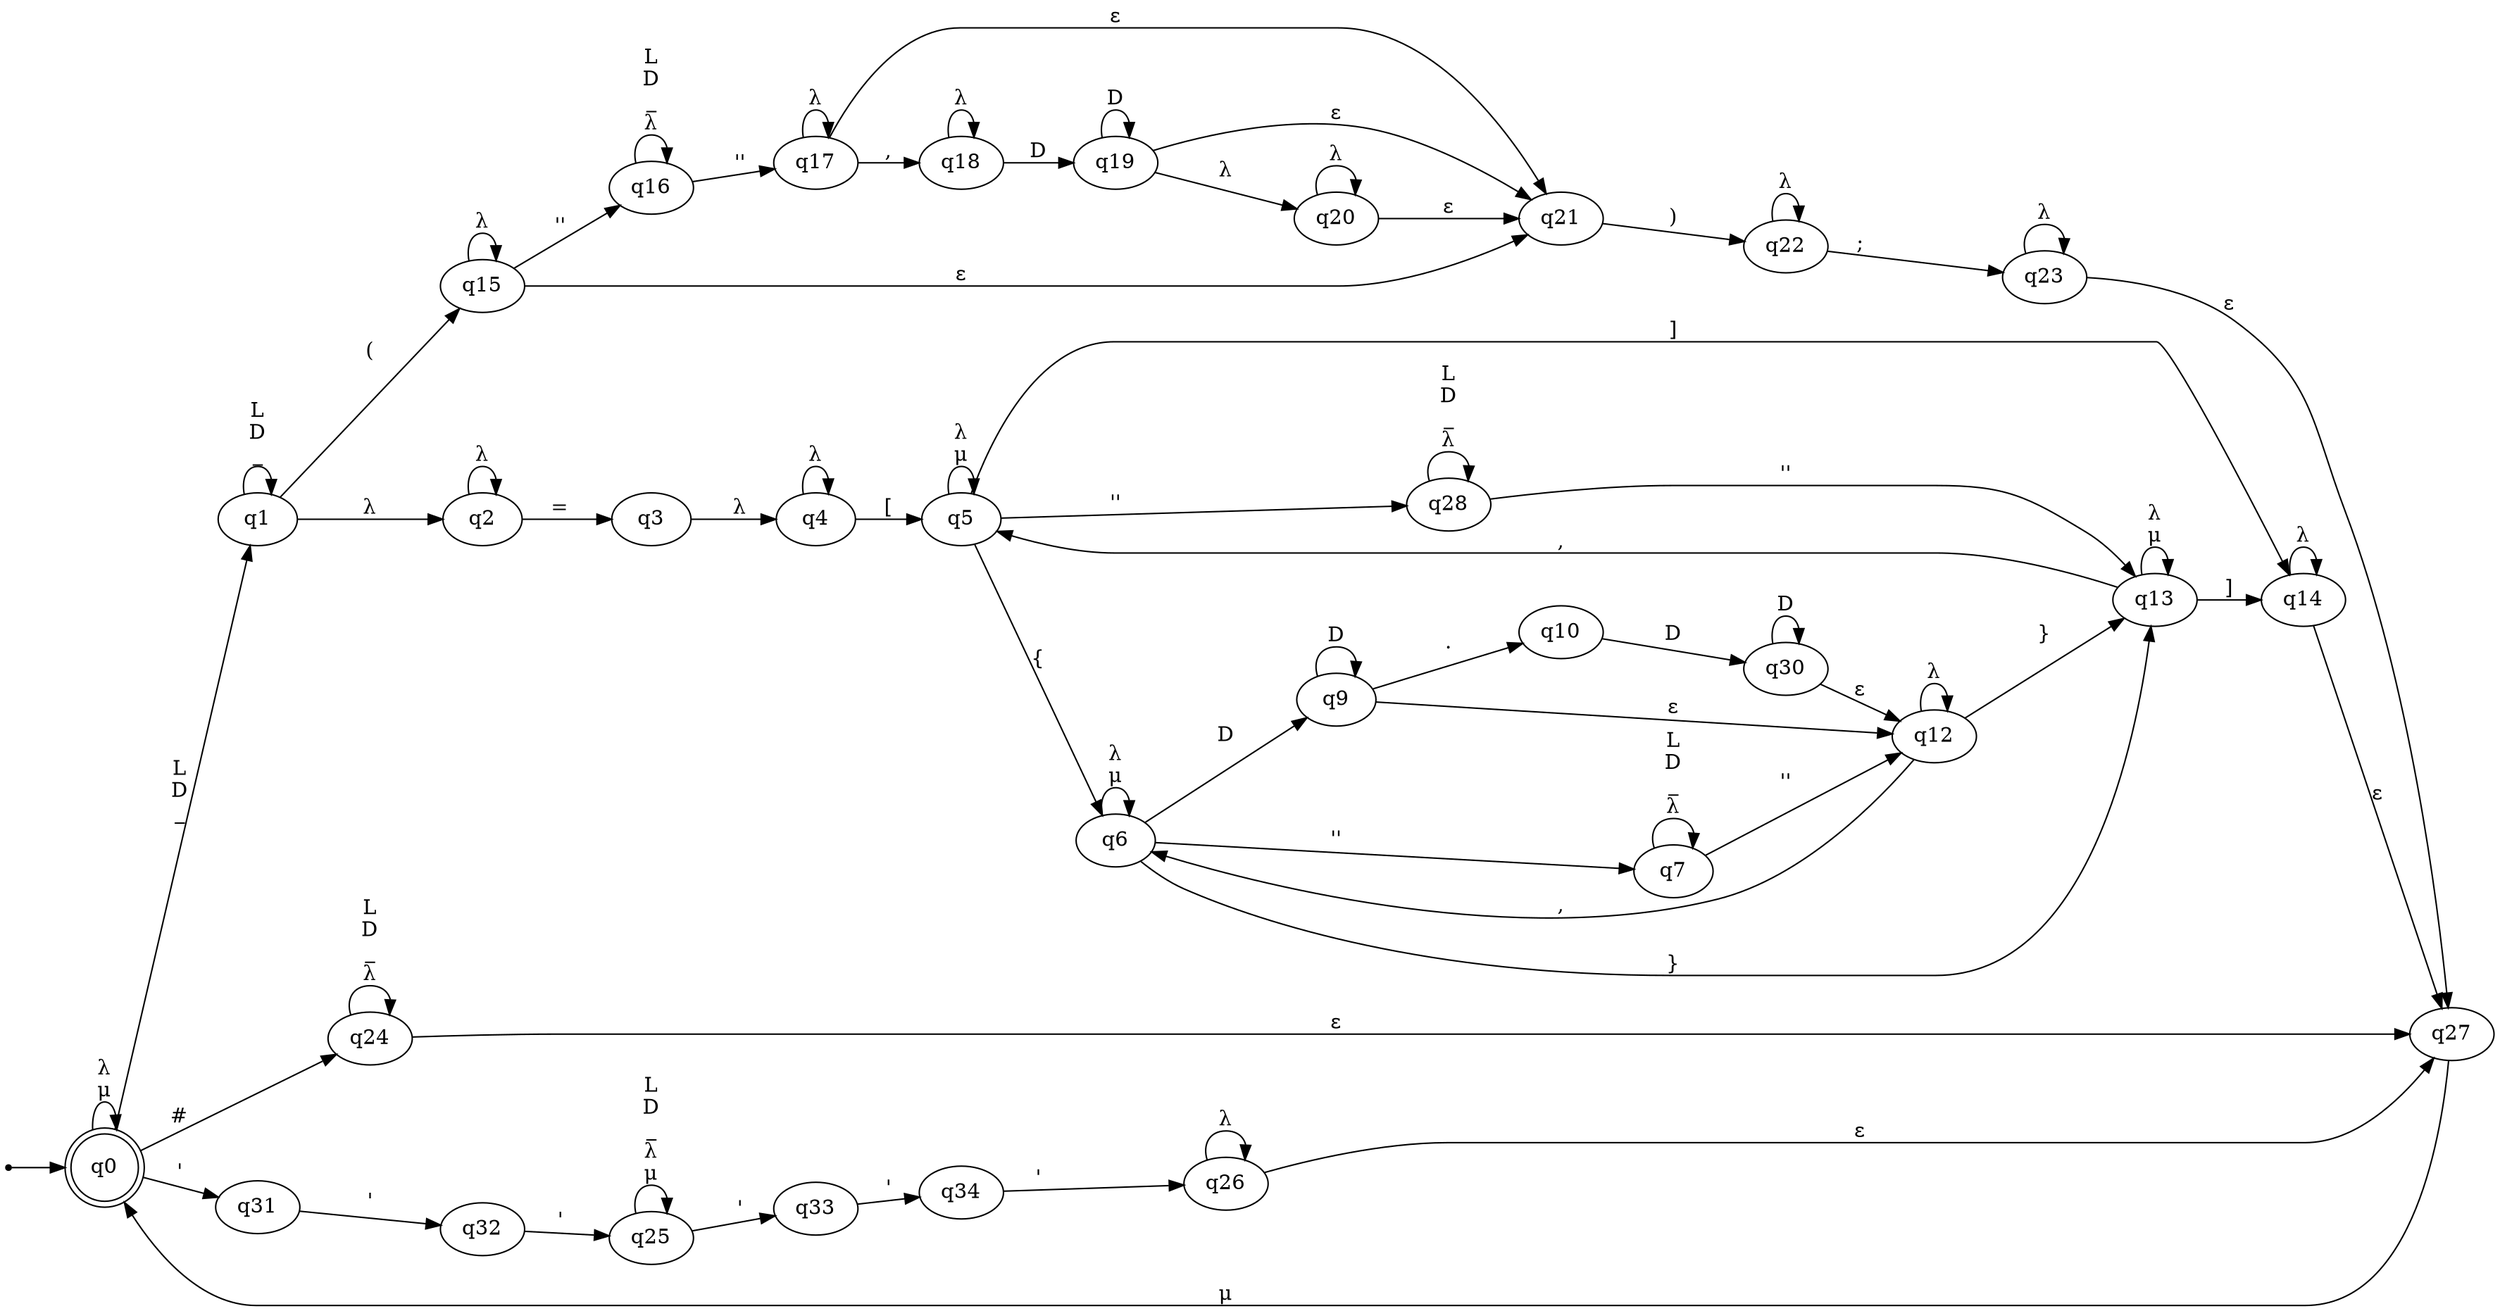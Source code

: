 digraph G {
    rankdir=LR
    
    str [shape="point"]
    q0 [shape="doublecircle"]
    
    /*
    ε: nothing
    λ: space
    μ: jump
    */
    
    str -> q0
    q0 -> q0 [label="λ\nμ"]
    q0 -> q1 [label="L\nD\n_"]
    q1 -> q1 [label="L\nD\n_"]
    q1 -> q2 [label="λ"]
    q2 -> q2 [label="λ"]
    q2 -> q3 [label="="]
    q3 -> q4 [label="λ"]
    q4 -> q4 [label="λ"]
    q4 -> q5 [label="["]
    q5 -> q5 [label="λ\nμ"]
    q5 -> q6 [label="{"]
    
    q5 -> q14 [label="]"]
    
    q5 -> q28 [label="''"]
    q28 -> q28 [label="L\nD\n_\nλ"]
    q28 -> q13 [label="''"]
    
    
    q6 -> q6 [label="λ\nμ"]
    
      // INICIO $entradaFloat
    q6 -> q9 [label="D"]
    q9 -> q9 [label="D"]
    q9 -> q10 [label="."]
    // FIN $entradaFloat
    
    // INICIO $entradaString
    q6 -> q7 [label="''"]
    q7 -> q7 [label="L\nD\n_\nλ"]
    q7 -> q12 [label="''"]
    // FIN $entradaString
    
    q6 -> q13 [label="}"]
     
    q9 -> q12 [label="ε"]
    q10 -> q30 [label="D"]
    q30 -> q30 [label="D"]
    q30 -> q12 [label="ε"]
    
    q12 -> q12 [label="λ"]
    q12 -> q13 [label="}"]
    q13 -> q13 [label="λ\nμ"]
    
    q12 -> q6 [label=","]
    q13 -> q5 [label=","]
    
    q13 -> q14 [label="]"]
    q14 -> q14 [label="λ"]
    
    q1 -> q15 [label="("]
    q15 -> q15 [label="λ"]
    
    // INICIO $entradaString
    q15 -> q16 [label="''"]
    q16 -> q16 [label="L\nD\n_\nλ"]
    q16 -> q17 [label="''"]
    // FIN $entradaString
    
    q17 -> q17 [label="λ"]
    q17 -> q18 [label=","]
    q18 -> q18 [label="λ"]
    q18 -> q19 [label="D"]
    q19 -> q19 [label="D"]
    q19 -> q20 [label="λ"]
    q20 -> q20 [label="λ"]
    q19 -> q21 [label="ε"]
    q20 -> q21 [label="ε"]
    q15 -> q21 [label="ε"]
    q17 -> q21 [label="ε"]
    q21 -> q22 [label=")"]
    q22 -> q22 [label="λ"]
    q22 -> q23 [label=";"]
    q23 -> q23 [label="λ"]
    
    q0 -> q24 [label="#"]
    q24 -> q24 [label="L\nD\n_\nλ"]
    
    q0 -> q31 [label="'"]
    q31 -> q32 [label="'"]
    q32 -> q25 [label="'"]
    q25 -> q25 [label="L\nD\n_\nλ\nμ"]
    q25 -> q33 [label="'"]
    q33 -> q34 [label="'"]
    q34 -> q26 [label="'"]
    q26 -> q26 [label="λ"]
    
    q23 -> q27 [label="ε"]
    q14 -> q27 [label="ε"]
    q24 -> q27 [label="ε"]
    q26 -> q27 [label="ε"]
    q27 -> q0 [label="μ"]
}